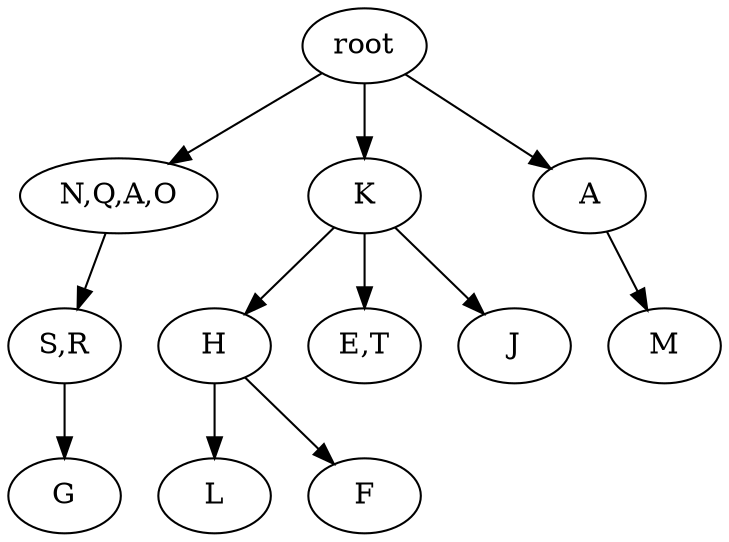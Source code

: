strict digraph G {
	graph [name=G];
	0	 [label=root];
	2	 [label="N,Q,A,O"];
	0 -> 2;
	3	 [label=K];
	0 -> 3;
	4	 [label=A];
	0 -> 4;
	5	 [label="S,R"];
	2 -> 5;
	6	 [label=H];
	3 -> 6;
	7	 [label="E,T"];
	3 -> 7;
	8	 [label=J];
	3 -> 8;
	9	 [label=M];
	4 -> 9;
	10	 [label=G];
	5 -> 10;
	13	 [label=L];
	6 -> 13;
	14	 [label=F];
	6 -> 14;
}
